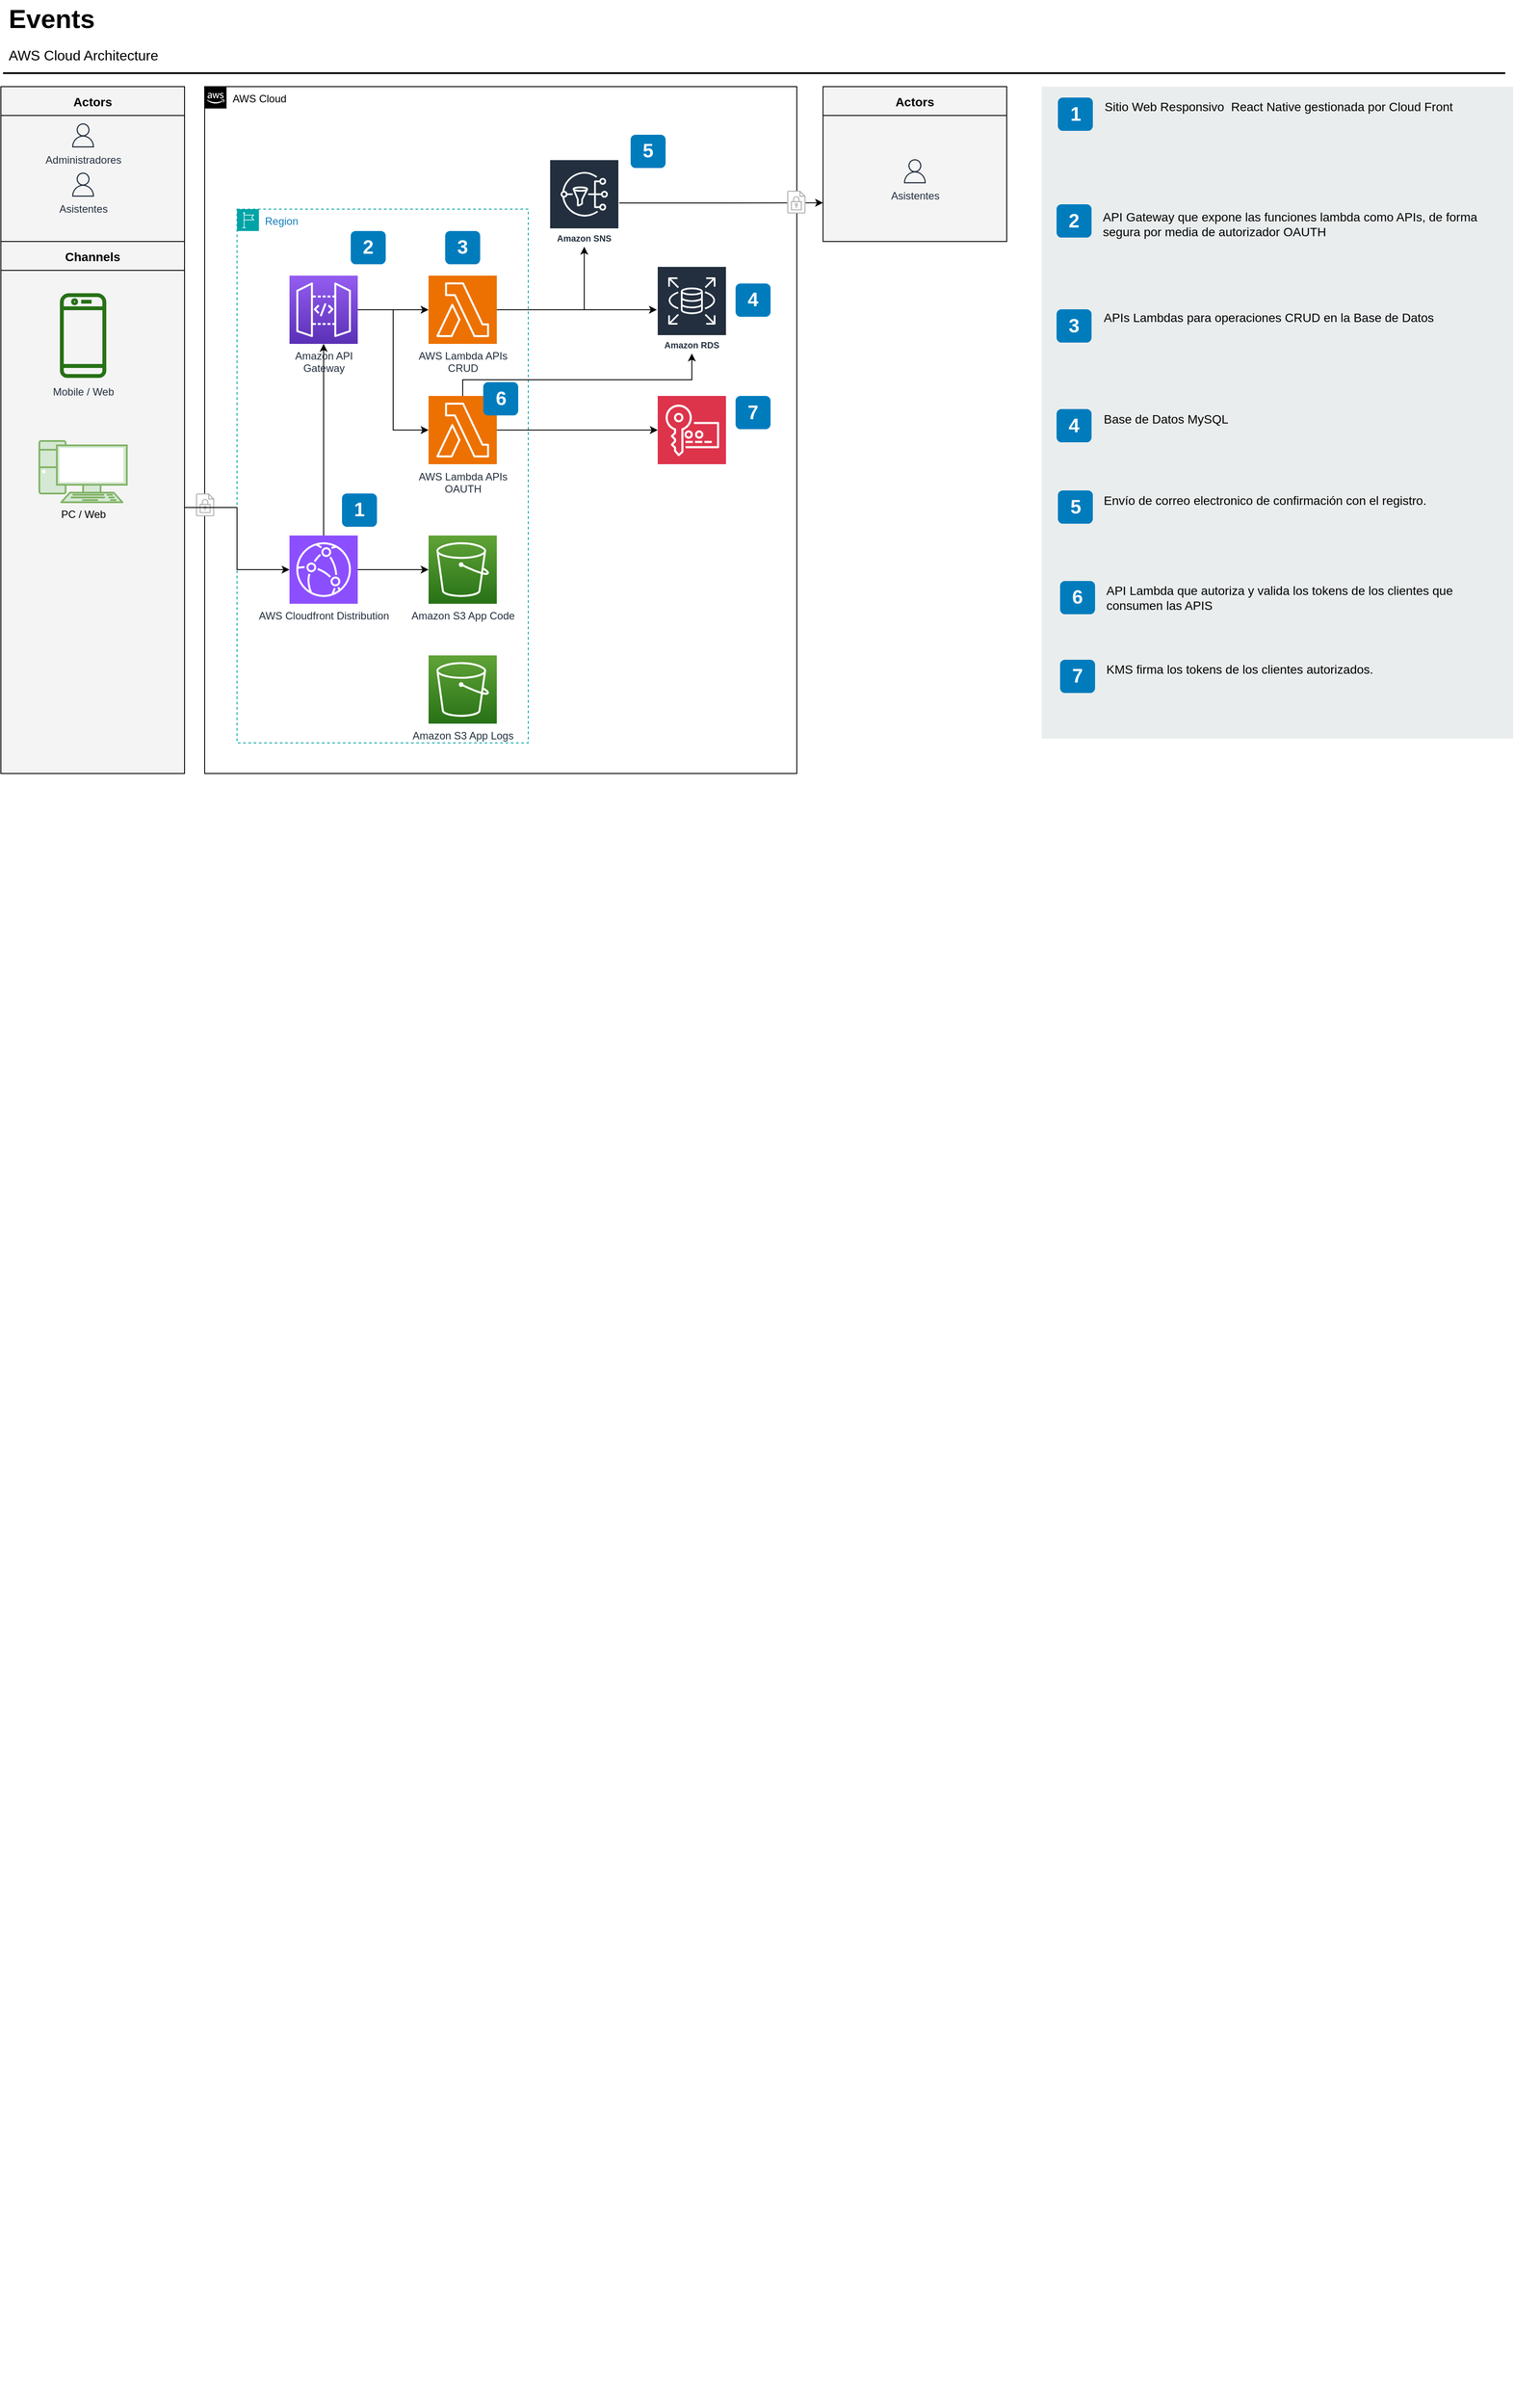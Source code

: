<mxfile version="24.2.3" type="github">
  <diagram id="Ht1M8jgEwFfnCIfOTk4-" name="Page-1">
    <mxGraphModel dx="1235" dy="664" grid="1" gridSize="10" guides="1" tooltips="1" connect="1" arrows="1" fold="1" page="1" pageScale="1" pageWidth="827" pageHeight="1169" math="0" shadow="0">
      <root>
        <mxCell id="0" />
        <mxCell id="1" parent="0" />
        <mxCell id="jZVaUwOg5UY3L9NAnvdq-71" value="AWS Cloud" style="points=[[0,0],[0.25,0],[0.5,0],[0.75,0],[1,0],[1,0.25],[1,0.5],[1,0.75],[1,1],[0.75,1],[0.5,1],[0.25,1],[0,1],[0,0.75],[0,0.5],[0,0.25]];outlineConnect=0;html=1;whiteSpace=wrap;fontSize=12;fontStyle=0;shape=mxgraph.aws4.group;grIcon=mxgraph.aws4.group_aws_cloud_alt;verticalAlign=top;align=left;spacingLeft=30;dashed=0;labelBackgroundColor=none;container=1;pointerEvents=0;collapsible=0;recursiveResize=0;" parent="1" vertex="1">
          <mxGeometry x="263" y="125" width="677" height="785" as="geometry" />
        </mxCell>
        <mxCell id="h6jfpJUwD-NlQoihY7gU-44" value="" style="group" parent="jZVaUwOg5UY3L9NAnvdq-71" vertex="1" connectable="0">
          <mxGeometry x="-10.0" y="465" width="21" height="26" as="geometry" />
        </mxCell>
        <mxCell id="h6jfpJUwD-NlQoihY7gU-45" value="" style="rounded=0;whiteSpace=wrap;html=1;labelBackgroundColor=#ffffff;fontSize=14;align=center;strokeColor=none;" parent="h6jfpJUwD-NlQoihY7gU-44" vertex="1">
          <mxGeometry width="21" height="26" as="geometry" />
        </mxCell>
        <mxCell id="h6jfpJUwD-NlQoihY7gU-10" value="" style="edgeStyle=orthogonalEdgeStyle;rounded=0;orthogonalLoop=1;jettySize=auto;html=1;" parent="jZVaUwOg5UY3L9NAnvdq-71" source="h6jfpJUwD-NlQoihY7gU-9" target="jZVaUwOg5UY3L9NAnvdq-73" edge="1">
          <mxGeometry relative="1" as="geometry" />
        </mxCell>
        <mxCell id="h6jfpJUwD-NlQoihY7gU-55" style="edgeStyle=orthogonalEdgeStyle;rounded=0;orthogonalLoop=1;jettySize=auto;html=1;" parent="jZVaUwOg5UY3L9NAnvdq-71" source="h6jfpJUwD-NlQoihY7gU-9" target="jZVaUwOg5UY3L9NAnvdq-74" edge="1">
          <mxGeometry relative="1" as="geometry" />
        </mxCell>
        <mxCell id="h6jfpJUwD-NlQoihY7gU-9" value="AWS Cloudfront Distribution" style="sketch=0;points=[[0,0,0],[0.25,0,0],[0.5,0,0],[0.75,0,0],[1,0,0],[0,1,0],[0.25,1,0],[0.5,1,0],[0.75,1,0],[1,1,0],[0,0.25,0],[0,0.5,0],[0,0.75,0],[1,0.25,0],[1,0.5,0],[1,0.75,0]];outlineConnect=0;fontColor=#232F3E;fillColor=#8C4FFF;strokeColor=#ffffff;dashed=0;verticalLabelPosition=bottom;verticalAlign=top;align=center;html=1;fontSize=12;fontStyle=0;aspect=fixed;shape=mxgraph.aws4.resourceIcon;resIcon=mxgraph.aws4.cloudfront;" parent="jZVaUwOg5UY3L9NAnvdq-71" vertex="1">
          <mxGeometry x="97" y="513" width="78" height="78" as="geometry" />
        </mxCell>
        <mxCell id="jZVaUwOg5UY3L9NAnvdq-73" value="Amazon S3 App Code" style="outlineConnect=0;fontColor=#232F3E;gradientColor=#60A337;gradientDirection=north;fillColor=#277116;strokeColor=#ffffff;dashed=0;verticalLabelPosition=bottom;verticalAlign=top;align=center;html=1;fontSize=12;fontStyle=0;aspect=fixed;shape=mxgraph.aws4.resourceIcon;resIcon=mxgraph.aws4.s3;labelBackgroundColor=none;" parent="jZVaUwOg5UY3L9NAnvdq-71" vertex="1">
          <mxGeometry x="256" y="513" width="78" height="78" as="geometry" />
        </mxCell>
        <mxCell id="h6jfpJUwD-NlQoihY7gU-17" value="" style="edgeStyle=orthogonalEdgeStyle;rounded=0;orthogonalLoop=1;jettySize=auto;html=1;" parent="jZVaUwOg5UY3L9NAnvdq-71" source="jZVaUwOg5UY3L9NAnvdq-74" target="h6jfpJUwD-NlQoihY7gU-15" edge="1">
          <mxGeometry relative="1" as="geometry" />
        </mxCell>
        <mxCell id="jZVaUwOg5UY3L9NAnvdq-74" value="Amazon API&lt;br&gt;Gateway&lt;br&gt;" style="outlineConnect=0;fontColor=#232F3E;gradientColor=#945DF2;gradientDirection=north;fillColor=#5A30B5;strokeColor=#ffffff;dashed=0;verticalLabelPosition=bottom;verticalAlign=top;align=center;html=1;fontSize=12;fontStyle=0;aspect=fixed;shape=mxgraph.aws4.resourceIcon;resIcon=mxgraph.aws4.api_gateway;labelBackgroundColor=none;" parent="jZVaUwOg5UY3L9NAnvdq-71" vertex="1">
          <mxGeometry x="97" y="216.0" width="78" height="78" as="geometry" />
        </mxCell>
        <mxCell id="h6jfpJUwD-NlQoihY7gU-34" style="edgeStyle=orthogonalEdgeStyle;rounded=0;orthogonalLoop=1;jettySize=auto;html=1;" parent="jZVaUwOg5UY3L9NAnvdq-71" source="h6jfpJUwD-NlQoihY7gU-15" target="h6jfpJUwD-NlQoihY7gU-21" edge="1">
          <mxGeometry relative="1" as="geometry" />
        </mxCell>
        <mxCell id="h6jfpJUwD-NlQoihY7gU-35" style="edgeStyle=orthogonalEdgeStyle;rounded=0;orthogonalLoop=1;jettySize=auto;html=1;" parent="jZVaUwOg5UY3L9NAnvdq-71" source="h6jfpJUwD-NlQoihY7gU-15" target="h6jfpJUwD-NlQoihY7gU-18" edge="1">
          <mxGeometry relative="1" as="geometry" />
        </mxCell>
        <mxCell id="h6jfpJUwD-NlQoihY7gU-15" value="AWS Lambda APIs&lt;div&gt;CRUD&lt;/div&gt;" style="sketch=0;points=[[0,0,0],[0.25,0,0],[0.5,0,0],[0.75,0,0],[1,0,0],[0,1,0],[0.25,1,0],[0.5,1,0],[0.75,1,0],[1,1,0],[0,0.25,0],[0,0.5,0],[0,0.75,0],[1,0.25,0],[1,0.5,0],[1,0.75,0]];outlineConnect=0;fontColor=#232F3E;fillColor=#ED7100;strokeColor=#ffffff;dashed=0;verticalLabelPosition=bottom;verticalAlign=top;align=center;html=1;fontSize=12;fontStyle=0;aspect=fixed;shape=mxgraph.aws4.resourceIcon;resIcon=mxgraph.aws4.lambda;" parent="jZVaUwOg5UY3L9NAnvdq-71" vertex="1">
          <mxGeometry x="256" y="216" width="78" height="78" as="geometry" />
        </mxCell>
        <mxCell id="h6jfpJUwD-NlQoihY7gU-18" value="Amazon RDS" style="sketch=0;outlineConnect=0;fontColor=#232F3E;gradientColor=none;strokeColor=#ffffff;fillColor=#232F3E;dashed=0;verticalLabelPosition=middle;verticalAlign=bottom;align=center;html=1;whiteSpace=wrap;fontSize=10;fontStyle=1;spacing=3;shape=mxgraph.aws4.productIcon;prIcon=mxgraph.aws4.rds;" parent="jZVaUwOg5UY3L9NAnvdq-71" vertex="1">
          <mxGeometry x="517" y="205" width="80" height="100" as="geometry" />
        </mxCell>
        <mxCell id="h6jfpJUwD-NlQoihY7gU-21" value="Amazon SNS" style="sketch=0;outlineConnect=0;fontColor=#232F3E;gradientColor=none;strokeColor=#ffffff;fillColor=#232F3E;dashed=0;verticalLabelPosition=middle;verticalAlign=bottom;align=center;html=1;whiteSpace=wrap;fontSize=10;fontStyle=1;spacing=3;shape=mxgraph.aws4.productIcon;prIcon=mxgraph.aws4.sns;" parent="jZVaUwOg5UY3L9NAnvdq-71" vertex="1">
          <mxGeometry x="394" y="83" width="80" height="100" as="geometry" />
        </mxCell>
        <mxCell id="jZVaUwOg5UY3L9NAnvdq-102" value="3" style="rounded=1;whiteSpace=wrap;html=1;fillColor=#007CBD;strokeColor=none;fontColor=#FFFFFF;fontStyle=1;fontSize=22;labelBackgroundColor=none;" parent="jZVaUwOg5UY3L9NAnvdq-71" vertex="1">
          <mxGeometry x="275" y="165" width="40" height="38" as="geometry" />
        </mxCell>
        <mxCell id="jZVaUwOg5UY3L9NAnvdq-103" value="4" style="rounded=1;whiteSpace=wrap;html=1;fillColor=#007CBD;strokeColor=none;fontColor=#FFFFFF;fontStyle=1;fontSize=22;labelBackgroundColor=none;" parent="jZVaUwOg5UY3L9NAnvdq-71" vertex="1">
          <mxGeometry x="607" y="225" width="40" height="38" as="geometry" />
        </mxCell>
        <mxCell id="-QjtrjUzRDEMRZ5MF8oH-28" value="5" style="rounded=1;whiteSpace=wrap;html=1;fillColor=#007CBD;strokeColor=none;fontColor=#FFFFFF;fontStyle=1;fontSize=22;labelBackgroundColor=none;" parent="jZVaUwOg5UY3L9NAnvdq-71" vertex="1">
          <mxGeometry x="487" y="55" width="40" height="38" as="geometry" />
        </mxCell>
        <mxCell id="h6jfpJUwD-NlQoihY7gU-51" value="2" style="rounded=1;whiteSpace=wrap;html=1;fillColor=#007CBD;strokeColor=none;fontColor=#FFFFFF;fontStyle=1;fontSize=22;labelBackgroundColor=none;" parent="jZVaUwOg5UY3L9NAnvdq-71" vertex="1">
          <mxGeometry x="167" y="165" width="40" height="38" as="geometry" />
        </mxCell>
        <mxCell id="h6jfpJUwD-NlQoihY7gU-56" value="Region" style="points=[[0,0],[0.25,0],[0.5,0],[0.75,0],[1,0],[1,0.25],[1,0.5],[1,0.75],[1,1],[0.75,1],[0.5,1],[0.25,1],[0,1],[0,0.75],[0,0.5],[0,0.25]];outlineConnect=0;gradientColor=none;html=1;whiteSpace=wrap;fontSize=12;fontStyle=0;container=1;pointerEvents=0;collapsible=0;recursiveResize=0;shape=mxgraph.aws4.group;grIcon=mxgraph.aws4.group_region;strokeColor=#00A4A6;fillColor=none;verticalAlign=top;align=left;spacingLeft=30;fontColor=#147EBA;dashed=1;" parent="jZVaUwOg5UY3L9NAnvdq-71" vertex="1">
          <mxGeometry x="37" y="140" width="333" height="610" as="geometry" />
        </mxCell>
        <mxCell id="RVcMEjA6S_0DqBw0juKY-1" value="AWS Lambda APIs&lt;div&gt;OAUTH&lt;/div&gt;" style="sketch=0;points=[[0,0,0],[0.25,0,0],[0.5,0,0],[0.75,0,0],[1,0,0],[0,1,0],[0.25,1,0],[0.5,1,0],[0.75,1,0],[1,1,0],[0,0.25,0],[0,0.5,0],[0,0.75,0],[1,0.25,0],[1,0.5,0],[1,0.75,0]];outlineConnect=0;fontColor=#232F3E;fillColor=#ED7100;strokeColor=#ffffff;dashed=0;verticalLabelPosition=bottom;verticalAlign=top;align=center;html=1;fontSize=12;fontStyle=0;aspect=fixed;shape=mxgraph.aws4.resourceIcon;resIcon=mxgraph.aws4.lambda;" parent="h6jfpJUwD-NlQoihY7gU-56" vertex="1">
          <mxGeometry x="219" y="213.5" width="78" height="78" as="geometry" />
        </mxCell>
        <mxCell id="RVcMEjA6S_0DqBw0juKY-9" value="6" style="rounded=1;whiteSpace=wrap;html=1;fillColor=#007CBD;strokeColor=none;fontColor=#FFFFFF;fontStyle=1;fontSize=22;labelBackgroundColor=none;" parent="h6jfpJUwD-NlQoihY7gU-56" vertex="1">
          <mxGeometry x="281.5" y="197.75" width="40" height="38" as="geometry" />
        </mxCell>
        <mxCell id="RVcMEjA6S_0DqBw0juKY-15" value="1" style="rounded=1;whiteSpace=wrap;html=1;fillColor=#007CBD;strokeColor=none;fontColor=#FFFFFF;fontStyle=1;fontSize=22;labelBackgroundColor=none;" parent="h6jfpJUwD-NlQoihY7gU-56" vertex="1">
          <mxGeometry x="120" y="325" width="40" height="38" as="geometry" />
        </mxCell>
        <mxCell id="h6jfpJUwD-NlQoihY7gU-57" value="Amazon S3 App Logs" style="outlineConnect=0;fontColor=#232F3E;gradientColor=#60A337;gradientDirection=north;fillColor=#277116;strokeColor=#ffffff;dashed=0;verticalLabelPosition=bottom;verticalAlign=top;align=center;html=1;fontSize=12;fontStyle=0;aspect=fixed;shape=mxgraph.aws4.resourceIcon;resIcon=mxgraph.aws4.s3;labelBackgroundColor=none;" parent="jZVaUwOg5UY3L9NAnvdq-71" vertex="1">
          <mxGeometry x="256" y="650" width="78" height="78" as="geometry" />
        </mxCell>
        <mxCell id="RVcMEjA6S_0DqBw0juKY-2" style="edgeStyle=orthogonalEdgeStyle;rounded=0;orthogonalLoop=1;jettySize=auto;html=1;entryX=0;entryY=0.5;entryDx=0;entryDy=0;entryPerimeter=0;" parent="jZVaUwOg5UY3L9NAnvdq-71" source="jZVaUwOg5UY3L9NAnvdq-74" target="RVcMEjA6S_0DqBw0juKY-1" edge="1">
          <mxGeometry relative="1" as="geometry" />
        </mxCell>
        <mxCell id="RVcMEjA6S_0DqBw0juKY-6" style="edgeStyle=orthogonalEdgeStyle;rounded=0;orthogonalLoop=1;jettySize=auto;html=1;" parent="jZVaUwOg5UY3L9NAnvdq-71" source="RVcMEjA6S_0DqBw0juKY-1" target="wu6yMQrXcYKFuPFP_tI5-3" edge="1">
          <mxGeometry relative="1" as="geometry">
            <mxPoint x="519.063" y="392.5" as="targetPoint" />
          </mxGeometry>
        </mxCell>
        <mxCell id="RVcMEjA6S_0DqBw0juKY-8" style="edgeStyle=orthogonalEdgeStyle;rounded=0;orthogonalLoop=1;jettySize=auto;html=1;" parent="jZVaUwOg5UY3L9NAnvdq-71" source="RVcMEjA6S_0DqBw0juKY-1" target="h6jfpJUwD-NlQoihY7gU-18" edge="1">
          <mxGeometry relative="1" as="geometry">
            <Array as="points">
              <mxPoint x="295" y="335" />
              <mxPoint x="557" y="335" />
            </Array>
          </mxGeometry>
        </mxCell>
        <mxCell id="h6jfpJUwD-NlQoihY7gU-46" value="" style="outlineConnect=0;fontColor=#232F3E;gradientColor=none;fillColor=#B3B3B3;strokeColor=none;dashed=0;verticalLabelPosition=bottom;verticalAlign=top;align=center;html=1;fontSize=12;fontStyle=0;aspect=fixed;pointerEvents=1;shape=mxgraph.aws4.encrypted_data;labelBackgroundColor=#ffffff;" parent="jZVaUwOg5UY3L9NAnvdq-71" vertex="1">
          <mxGeometry x="-10.0" y="465" width="21" height="26" as="geometry" />
        </mxCell>
        <mxCell id="RVcMEjA6S_0DqBw0juKY-10" value="7" style="rounded=1;whiteSpace=wrap;html=1;fillColor=#007CBD;strokeColor=none;fontColor=#FFFFFF;fontStyle=1;fontSize=22;labelBackgroundColor=none;" parent="jZVaUwOg5UY3L9NAnvdq-71" vertex="1">
          <mxGeometry x="607" y="353.5" width="40" height="38" as="geometry" />
        </mxCell>
        <mxCell id="wu6yMQrXcYKFuPFP_tI5-3" value="" style="sketch=0;points=[[0,0,0],[0.25,0,0],[0.5,0,0],[0.75,0,0],[1,0,0],[0,1,0],[0.25,1,0],[0.5,1,0],[0.75,1,0],[1,1,0],[0,0.25,0],[0,0.5,0],[0,0.75,0],[1,0.25,0],[1,0.5,0],[1,0.75,0]];outlineConnect=0;fontColor=#232F3E;fillColor=#DD344C;strokeColor=#ffffff;dashed=0;verticalLabelPosition=bottom;verticalAlign=top;align=center;html=1;fontSize=12;fontStyle=0;aspect=fixed;shape=mxgraph.aws4.resourceIcon;resIcon=mxgraph.aws4.key_management_service;" parent="jZVaUwOg5UY3L9NAnvdq-71" vertex="1">
          <mxGeometry x="518" y="353.5" width="78" height="78" as="geometry" />
        </mxCell>
        <mxCell id="-QjtrjUzRDEMRZ5MF8oH-46" value="" style="rounded=0;whiteSpace=wrap;html=1;fillColor=#EAEDED;fontSize=22;fontColor=#FFFFFF;strokeColor=none;labelBackgroundColor=none;" parent="1" vertex="1">
          <mxGeometry x="1220" y="125" width="539" height="745" as="geometry" />
        </mxCell>
        <mxCell id="-QjtrjUzRDEMRZ5MF8oH-36" value="1" style="rounded=1;whiteSpace=wrap;html=1;fillColor=#007CBD;strokeColor=none;fontColor=#FFFFFF;fontStyle=1;fontSize=22;labelBackgroundColor=none;" parent="1" vertex="1">
          <mxGeometry x="1238.5" y="137.5" width="40" height="38" as="geometry" />
        </mxCell>
        <mxCell id="-QjtrjUzRDEMRZ5MF8oH-37" value="2" style="rounded=1;whiteSpace=wrap;html=1;fillColor=#007CBD;strokeColor=none;fontColor=#FFFFFF;fontStyle=1;fontSize=22;labelBackgroundColor=none;" parent="1" vertex="1">
          <mxGeometry x="1237" y="259.5" width="40" height="38" as="geometry" />
        </mxCell>
        <mxCell id="-QjtrjUzRDEMRZ5MF8oH-38" value="3" style="rounded=1;whiteSpace=wrap;html=1;fillColor=#007CBD;strokeColor=none;fontColor=#FFFFFF;fontStyle=1;fontSize=22;labelBackgroundColor=none;" parent="1" vertex="1">
          <mxGeometry x="1237" y="379.5" width="40" height="38" as="geometry" />
        </mxCell>
        <mxCell id="-QjtrjUzRDEMRZ5MF8oH-39" value="4" style="rounded=1;whiteSpace=wrap;html=1;fillColor=#007CBD;strokeColor=none;fontColor=#FFFFFF;fontStyle=1;fontSize=22;labelBackgroundColor=none;" parent="1" vertex="1">
          <mxGeometry x="1237" y="493.5" width="40" height="38" as="geometry" />
        </mxCell>
        <mxCell id="-QjtrjUzRDEMRZ5MF8oH-40" value="5" style="rounded=1;whiteSpace=wrap;html=1;fillColor=#007CBD;strokeColor=none;fontColor=#FFFFFF;fontStyle=1;fontSize=22;labelBackgroundColor=none;" parent="1" vertex="1">
          <mxGeometry x="1238.5" y="586.5" width="40" height="38" as="geometry" />
        </mxCell>
        <mxCell id="-QjtrjUzRDEMRZ5MF8oH-47" value="Events&amp;nbsp;" style="text;html=1;resizable=0;points=[];autosize=1;align=left;verticalAlign=top;spacingTop=-4;fontSize=30;fontStyle=1;labelBackgroundColor=none;" parent="1" vertex="1">
          <mxGeometry x="36.5" y="26.5" width="120" height="40" as="geometry" />
        </mxCell>
        <mxCell id="-QjtrjUzRDEMRZ5MF8oH-48" value="AWS Cloud Architecture" style="text;html=1;resizable=0;points=[];autosize=1;align=left;verticalAlign=top;spacingTop=-4;fontSize=16;labelBackgroundColor=none;" parent="1" vertex="1">
          <mxGeometry x="36.5" y="76.5" width="190" height="30" as="geometry" />
        </mxCell>
        <mxCell id="SCVMTBWpLvtzJIhz15lM-1" value="" style="line;strokeWidth=2;html=1;fontSize=14;labelBackgroundColor=none;" parent="1" vertex="1">
          <mxGeometry x="32.5" y="101.5" width="1717.5" height="16.2" as="geometry" />
        </mxCell>
        <mxCell id="SCVMTBWpLvtzJIhz15lM-6" value="&lt;span&gt;Sitio Web Responsivo&amp;nbsp;&amp;nbsp;&lt;/span&gt;React Native gestionada por Cloud Front" style="text;html=1;align=left;verticalAlign=top;spacingTop=-4;fontSize=14;labelBackgroundColor=none;whiteSpace=wrap;" parent="1" vertex="1">
          <mxGeometry x="1290" y="137" width="449" height="83" as="geometry" />
        </mxCell>
        <mxCell id="SCVMTBWpLvtzJIhz15lM-9" value="&lt;span&gt;APIs Lambdas para operaciones CRUD en la Base de Datos&lt;/span&gt;" style="text;html=1;align=left;verticalAlign=top;spacingTop=-4;fontSize=14;labelBackgroundColor=none;whiteSpace=wrap;" parent="1" vertex="1">
          <mxGeometry x="1289" y="378" width="450" height="117" as="geometry" />
        </mxCell>
        <mxCell id="SCVMTBWpLvtzJIhz15lM-10" value="&lt;span&gt;Base de Datos MySQL&lt;/span&gt;" style="text;html=1;align=left;verticalAlign=top;spacingTop=-4;fontSize=14;labelBackgroundColor=none;whiteSpace=wrap;" parent="1" vertex="1">
          <mxGeometry x="1289" y="494" width="450" height="86" as="geometry" />
        </mxCell>
        <mxCell id="SCVMTBWpLvtzJIhz15lM-11" value="&lt;span&gt;Envío de correo electronico de confirmación con el registro.&lt;/span&gt;" style="text;html=1;align=left;verticalAlign=top;spacingTop=-4;fontSize=14;labelBackgroundColor=none;whiteSpace=wrap;" parent="1" vertex="1">
          <mxGeometry x="1289" y="586.5" width="449" height="79.5" as="geometry" />
        </mxCell>
        <mxCell id="jZVaUwOg5UY3L9NAnvdq-59" value="Actors" style="swimlane;fontSize=14;align=center;swimlaneFillColor=#f4f4f4;fillColor=#f4f4f4;startSize=33;container=1;pointerEvents=0;collapsible=0;recursiveResize=0;" parent="1" vertex="1">
          <mxGeometry x="30" y="125" width="210" height="177" as="geometry" />
        </mxCell>
        <mxCell id="jZVaUwOg5UY3L9NAnvdq-60" value="Administradores" style="outlineConnect=0;fontColor=#232F3E;gradientColor=none;fillColor=#232F3E;strokeColor=none;dashed=0;verticalLabelPosition=bottom;verticalAlign=top;align=center;html=1;fontSize=12;fontStyle=0;aspect=fixed;pointerEvents=1;shape=mxgraph.aws4.user;labelBackgroundColor=none;" parent="jZVaUwOg5UY3L9NAnvdq-59" vertex="1">
          <mxGeometry x="80.25" y="42" width="27.5" height="27.5" as="geometry" />
        </mxCell>
        <mxCell id="h6jfpJUwD-NlQoihY7gU-4" value="Asistentes" style="outlineConnect=0;fontColor=#232F3E;gradientColor=none;fillColor=#232F3E;strokeColor=none;dashed=0;verticalLabelPosition=bottom;verticalAlign=top;align=center;html=1;fontSize=12;fontStyle=0;aspect=fixed;pointerEvents=1;shape=mxgraph.aws4.user;labelBackgroundColor=none;" parent="jZVaUwOg5UY3L9NAnvdq-59" vertex="1">
          <mxGeometry x="80.25" y="98.25" width="27.5" height="27.5" as="geometry" />
        </mxCell>
        <mxCell id="h6jfpJUwD-NlQoihY7gU-53" style="edgeStyle=orthogonalEdgeStyle;rounded=0;orthogonalLoop=1;jettySize=auto;html=1;" parent="1" source="jZVaUwOg5UY3L9NAnvdq-62" target="h6jfpJUwD-NlQoihY7gU-9" edge="1">
          <mxGeometry relative="1" as="geometry" />
        </mxCell>
        <mxCell id="jZVaUwOg5UY3L9NAnvdq-62" value="Channels" style="swimlane;fontSize=14;align=center;swimlaneFillColor=#f4f4f4;fillColor=#f4f4f4;startSize=33;container=1;pointerEvents=0;collapsible=0;recursiveResize=0;" parent="1" vertex="1">
          <mxGeometry x="30" y="302" width="210" height="608" as="geometry" />
        </mxCell>
        <mxCell id="jZVaUwOg5UY3L9NAnvdq-65" value="Mobile / Web" style="outlineConnect=0;fontColor=#232F3E;gradientColor=none;strokeColor=none;fillColor=#277116;dashed=0;verticalLabelPosition=bottom;verticalAlign=top;align=center;html=1;fontSize=12;fontStyle=0;shape=mxgraph.aws4.mobile_client;labelBackgroundColor=none;" parent="jZVaUwOg5UY3L9NAnvdq-62" vertex="1">
          <mxGeometry x="67.5" y="57.5" width="53" height="100" as="geometry" />
        </mxCell>
        <mxCell id="h6jfpJUwD-NlQoihY7gU-1" value="PC / Web" style="verticalAlign=top;verticalLabelPosition=bottom;labelPosition=center;align=center;html=1;outlineConnect=0;fillColor=#d5e8d4;strokeColor=#82b366;gradientDirection=north;strokeWidth=2;shape=mxgraph.networks.pc;" parent="jZVaUwOg5UY3L9NAnvdq-62" vertex="1">
          <mxGeometry x="44" y="228" width="100" height="70" as="geometry" />
        </mxCell>
        <mxCell id="h6jfpJUwD-NlQoihY7gU-24" value="Actors" style="swimlane;fontSize=14;align=center;swimlaneFillColor=#f4f4f4;fillColor=#f4f4f4;startSize=33;container=1;pointerEvents=0;collapsible=0;recursiveResize=0;" parent="1" vertex="1">
          <mxGeometry x="970" y="125" width="210" height="177" as="geometry" />
        </mxCell>
        <mxCell id="h6jfpJUwD-NlQoihY7gU-26" value="Asistentes" style="outlineConnect=0;fontColor=#232F3E;gradientColor=none;fillColor=#232F3E;strokeColor=none;dashed=0;verticalLabelPosition=bottom;verticalAlign=top;align=center;html=1;fontSize=12;fontStyle=0;aspect=fixed;pointerEvents=1;shape=mxgraph.aws4.user;labelBackgroundColor=none;" parent="h6jfpJUwD-NlQoihY7gU-24" vertex="1">
          <mxGeometry x="91.25" y="83" width="27.5" height="27.5" as="geometry" />
        </mxCell>
        <mxCell id="h6jfpJUwD-NlQoihY7gU-47" style="edgeStyle=orthogonalEdgeStyle;rounded=0;orthogonalLoop=1;jettySize=auto;html=1;entryX=0;entryY=0.75;entryDx=0;entryDy=0;" parent="1" source="h6jfpJUwD-NlQoihY7gU-21" target="h6jfpJUwD-NlQoihY7gU-24" edge="1">
          <mxGeometry relative="1" as="geometry" />
        </mxCell>
        <mxCell id="h6jfpJUwD-NlQoihY7gU-48" value="" style="group" parent="1" vertex="1" connectable="0">
          <mxGeometry x="929" y="244" width="21" height="26" as="geometry" />
        </mxCell>
        <mxCell id="h6jfpJUwD-NlQoihY7gU-49" value="" style="rounded=0;whiteSpace=wrap;html=1;labelBackgroundColor=#ffffff;fontSize=14;align=center;strokeColor=none;" parent="h6jfpJUwD-NlQoihY7gU-48" vertex="1">
          <mxGeometry width="21" height="26" as="geometry" />
        </mxCell>
        <mxCell id="h6jfpJUwD-NlQoihY7gU-50" value="" style="outlineConnect=0;fontColor=#232F3E;gradientColor=none;fillColor=#B3B3B3;strokeColor=none;dashed=0;verticalLabelPosition=bottom;verticalAlign=top;align=center;html=1;fontSize=12;fontStyle=0;aspect=fixed;pointerEvents=1;shape=mxgraph.aws4.encrypted_data;labelBackgroundColor=#ffffff;" parent="h6jfpJUwD-NlQoihY7gU-48" vertex="1">
          <mxGeometry width="21" height="26" as="geometry" />
        </mxCell>
        <mxCell id="RVcMEjA6S_0DqBw0juKY-11" value="6" style="rounded=1;whiteSpace=wrap;html=1;fillColor=#007CBD;strokeColor=none;fontColor=#FFFFFF;fontStyle=1;fontSize=22;labelBackgroundColor=none;" parent="1" vertex="1">
          <mxGeometry x="1241" y="690" width="40" height="38" as="geometry" />
        </mxCell>
        <mxCell id="RVcMEjA6S_0DqBw0juKY-12" value="API Lambda que autoriza y valida los tokens de los clientes que consumen las APIS" style="text;html=1;align=left;verticalAlign=top;spacingTop=-4;fontSize=14;labelBackgroundColor=none;whiteSpace=wrap;" parent="1" vertex="1">
          <mxGeometry x="1291.5" y="690" width="449" height="79.5" as="geometry" />
        </mxCell>
        <mxCell id="RVcMEjA6S_0DqBw0juKY-13" value="7" style="rounded=1;whiteSpace=wrap;html=1;fillColor=#007CBD;strokeColor=none;fontColor=#FFFFFF;fontStyle=1;fontSize=22;labelBackgroundColor=none;" parent="1" vertex="1">
          <mxGeometry x="1241" y="780" width="40" height="38" as="geometry" />
        </mxCell>
        <mxCell id="RVcMEjA6S_0DqBw0juKY-14" value="KMS firma los tokens de los clientes autorizados." style="text;html=1;align=left;verticalAlign=top;spacingTop=-4;fontSize=14;labelBackgroundColor=none;whiteSpace=wrap;" parent="1" vertex="1">
          <mxGeometry x="1291.5" y="780" width="449" height="79.5" as="geometry" />
        </mxCell>
        <mxCell id="RVcMEjA6S_0DqBw0juKY-16" value="&lt;span&gt;API Gateway que expone las funciones lambda como APIs, de forma segura por media de autorizador OAUTH&lt;/span&gt;" style="text;html=1;align=left;verticalAlign=top;spacingTop=-4;fontSize=14;labelBackgroundColor=none;whiteSpace=wrap;" parent="1" vertex="1">
          <mxGeometry x="1288" y="262.5" width="450" height="87.5" as="geometry" />
        </mxCell>
        <mxCell id="wu6yMQrXcYKFuPFP_tI5-1" value="" style="shape=image;verticalLabelPosition=bottom;labelBackgroundColor=default;verticalAlign=top;aspect=fixed;imageAspect=0;image=https://miro.medium.com/v2/resize:fit:1400/1*15sbDcjB2sLTX3WqYEPZHA.png;" parent="1" vertex="1">
          <mxGeometry x="390" y="1140" width="1200" height="628" as="geometry" />
        </mxCell>
        <mxCell id="wu6yMQrXcYKFuPFP_tI5-2" value="" style="shape=image;verticalLabelPosition=bottom;labelBackgroundColor=default;verticalAlign=top;aspect=fixed;imageAspect=0;image=https://miro.medium.com/v2/resize:fit:1400/1*oiMLZQ73zVFRgFXszxPrew.png;" parent="1" vertex="1">
          <mxGeometry x="730" y="1820" width="912" height="957" as="geometry" />
        </mxCell>
      </root>
    </mxGraphModel>
  </diagram>
</mxfile>
